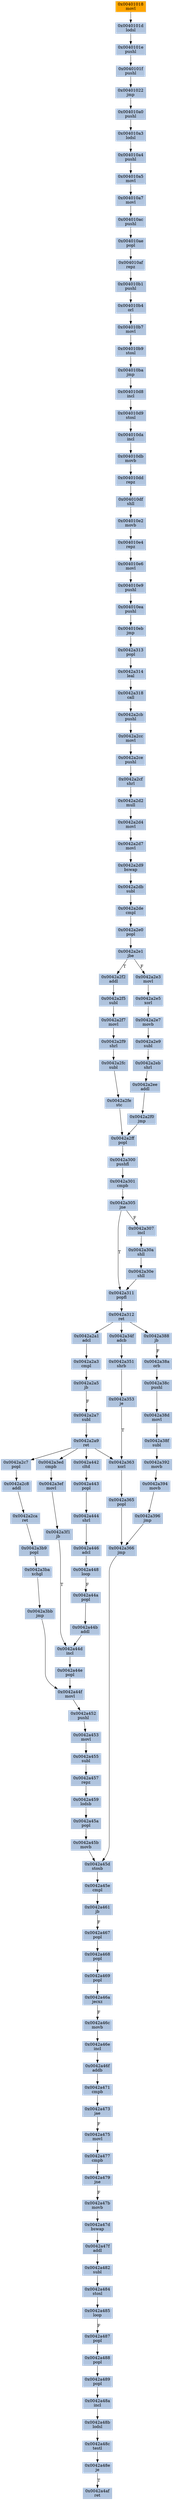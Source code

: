 strict digraph G {
	graph [bgcolor=transparent,
		name=G
	];
	node [color=lightsteelblue,
		fillcolor=lightsteelblue,
		shape=rectangle,
		style=filled
	];
	"0x004010e6"	[label="0x004010e6
movl"];
	"0x004010e9"	[label="0x004010e9
pushl"];
	"0x004010e6" -> "0x004010e9"	[color="#000000"];
	"0x004010a4"	[label="0x004010a4
pushl"];
	"0x004010a5"	[label="0x004010a5
movl"];
	"0x004010a4" -> "0x004010a5"	[color="#000000"];
	"0x0042a314"	[label="0x0042a314
leal"];
	"0x0042a318"	[label="0x0042a318
call"];
	"0x0042a314" -> "0x0042a318"	[color="#000000"];
	"0x0042a2cc"	[label="0x0042a2cc
movl"];
	"0x0042a2ce"	[label="0x0042a2ce
pushl"];
	"0x0042a2cc" -> "0x0042a2ce"	[color="#000000"];
	"0x0042a455"	[label="0x0042a455
subl"];
	"0x0042a457"	[label="0x0042a457
repz"];
	"0x0042a455" -> "0x0042a457"	[color="#000000"];
	"0x004010e4"	[label="0x004010e4
repz"];
	"0x004010e4" -> "0x004010e6"	[color="#000000"];
	"0x0042a2cf"	[label="0x0042a2cf
shrl"];
	"0x0042a2ce" -> "0x0042a2cf"	[color="#000000"];
	"0x0042a2d7"	[label="0x0042a2d7
movl"];
	"0x0042a2d9"	[label="0x0042a2d9
bswap"];
	"0x0042a2d7" -> "0x0042a2d9"	[color="#000000"];
	"0x0042a2f0"	[label="0x0042a2f0
jmp"];
	"0x0042a2ff"	[label="0x0042a2ff
popl"];
	"0x0042a2f0" -> "0x0042a2ff"	[color="#000000"];
	"0x0042a30e"	[label="0x0042a30e
shll"];
	"0x0042a311"	[label="0x0042a311
popfl"];
	"0x0042a30e" -> "0x0042a311"	[color="#000000"];
	"0x0042a467"	[label="0x0042a467
popl"];
	"0x0042a468"	[label="0x0042a468
popl"];
	"0x0042a467" -> "0x0042a468"	[color="#000000"];
	"0x0042a3ef"	[label="0x0042a3ef
movl"];
	"0x0042a3f1"	[label="0x0042a3f1
jb"];
	"0x0042a3ef" -> "0x0042a3f1"	[color="#000000"];
	"0x004010e2"	[label="0x004010e2
movb"];
	"0x004010e2" -> "0x004010e4"	[color="#000000"];
	"0x0042a488"	[label="0x0042a488
popl"];
	"0x0042a489"	[label="0x0042a489
popl"];
	"0x0042a488" -> "0x0042a489"	[color="#000000"];
	"0x0042a2a5"	[label="0x0042a2a5
jb"];
	"0x0042a2a7"	[label="0x0042a2a7
subl"];
	"0x0042a2a5" -> "0x0042a2a7"	[color="#000000",
		label=F];
	"0x0042a469"	[label="0x0042a469
popl"];
	"0x0042a46a"	[label="0x0042a46a
jecxz"];
	"0x0042a469" -> "0x0042a46a"	[color="#000000"];
	"0x0042a48c"	[label="0x0042a48c
testl"];
	"0x0042a48e"	[label="0x0042a48e
je"];
	"0x0042a48c" -> "0x0042a48e"	[color="#000000"];
	"0x0042a392"	[label="0x0042a392
movb"];
	"0x0042a394"	[label="0x0042a394
movb"];
	"0x0042a392" -> "0x0042a394"	[color="#000000"];
	"0x004010af"	[label="0x004010af
repz"];
	"0x004010b1"	[label="0x004010b1
pushl"];
	"0x004010af" -> "0x004010b1"	[color="#000000"];
	"0x0042a442"	[label="0x0042a442
cltd"];
	"0x0042a443"	[label="0x0042a443
popl"];
	"0x0042a442" -> "0x0042a443"	[color="#000000"];
	"0x0042a471"	[label="0x0042a471
cmpb"];
	"0x0042a473"	[label="0x0042a473
jae"];
	"0x0042a471" -> "0x0042a473"	[color="#000000"];
	"0x004010da"	[label="0x004010da
incl"];
	"0x004010db"	[label="0x004010db
movb"];
	"0x004010da" -> "0x004010db"	[color="#000000"];
	"0x004010b4"	[label="0x004010b4
orl"];
	"0x004010b1" -> "0x004010b4"	[color="#000000"];
	"0x0042a307"	[label="0x0042a307
incl"];
	"0x0042a30a"	[label="0x0042a30a
shll"];
	"0x0042a307" -> "0x0042a30a"	[color="#000000"];
	"0x0042a47b"	[label="0x0042a47b
movb"];
	"0x0042a47d"	[label="0x0042a47d
bswap"];
	"0x0042a47b" -> "0x0042a47d"	[color="#000000"];
	"0x0042a448"	[label="0x0042a448
loop"];
	"0x0042a44a"	[label="0x0042a44a
popl"];
	"0x0042a448" -> "0x0042a44a"	[color="#000000",
		label=F];
	"0x0042a468" -> "0x0042a469"	[color="#000000"];
	"0x0042a300"	[label="0x0042a300
pushfl"];
	"0x0042a301"	[label="0x0042a301
cmpb"];
	"0x0042a300" -> "0x0042a301"	[color="#000000"];
	"0x0042a38d"	[label="0x0042a38d
movl"];
	"0x0042a38f"	[label="0x0042a38f
subl"];
	"0x0042a38d" -> "0x0042a38f"	[color="#000000"];
	"0x0042a312"	[label="0x0042a312
ret"];
	"0x0042a2a1"	[label="0x0042a2a1
adcl"];
	"0x0042a312" -> "0x0042a2a1"	[color="#000000"];
	"0x0042a34f"	[label="0x0042a34f
adcb"];
	"0x0042a312" -> "0x0042a34f"	[color="#000000"];
	"0x0042a388"	[label="0x0042a388
jb"];
	"0x0042a312" -> "0x0042a388"	[color="#000000"];
	"0x004010dd"	[label="0x004010dd
repz"];
	"0x004010df"	[label="0x004010df
shll"];
	"0x004010dd" -> "0x004010df"	[color="#000000"];
	"0x00401022"	[label="0x00401022
jmp"];
	"0x004010a0"	[label="0x004010a0
pushl"];
	"0x00401022" -> "0x004010a0"	[color="#000000"];
	"0x0042a353"	[label="0x0042a353
je"];
	"0x0042a363"	[label="0x0042a363
xorl"];
	"0x0042a353" -> "0x0042a363"	[color="#000000",
		label=T];
	"0x0042a2d2"	[label="0x0042a2d2
mull"];
	"0x0042a2d4"	[label="0x0042a2d4
movl"];
	"0x0042a2d2" -> "0x0042a2d4"	[color="#000000"];
	"0x0040101d"	[label="0x0040101d
lodsl"];
	"0x0040101e"	[label="0x0040101e
pushl"];
	"0x0040101d" -> "0x0040101e"	[color="#000000"];
	"0x0042a459"	[label="0x0042a459
lodsb"];
	"0x0042a45a"	[label="0x0042a45a
popl"];
	"0x0042a459" -> "0x0042a45a"	[color="#000000"];
	"0x0042a2de"	[label="0x0042a2de
cmpl"];
	"0x0042a2e0"	[label="0x0042a2e0
popl"];
	"0x0042a2de" -> "0x0042a2e0"	[color="#000000"];
	"0x0042a2cb"	[label="0x0042a2cb
pushl"];
	"0x0042a318" -> "0x0042a2cb"	[color="#000000"];
	"0x0042a477"	[label="0x0042a477
cmpb"];
	"0x0042a479"	[label="0x0042a479
jne"];
	"0x0042a477" -> "0x0042a479"	[color="#000000"];
	"0x0042a38f" -> "0x0042a392"	[color="#000000"];
	"0x0042a44b"	[label="0x0042a44b
addl"];
	"0x0042a44a" -> "0x0042a44b"	[color="#000000"];
	"0x0042a2eb"	[label="0x0042a2eb
shrl"];
	"0x0042a2ee"	[label="0x0042a2ee
addl"];
	"0x0042a2eb" -> "0x0042a2ee"	[color="#000000"];
	"0x004010a7"	[label="0x004010a7
movl"];
	"0x004010a5" -> "0x004010a7"	[color="#000000"];
	"0x0042a482"	[label="0x0042a482
subl"];
	"0x0042a484"	[label="0x0042a484
stosl"];
	"0x0042a482" -> "0x0042a484"	[color="#000000"];
	"0x0042a38c"	[label="0x0042a38c
pushl"];
	"0x0042a38c" -> "0x0042a38d"	[color="#000000"];
	"0x0042a45b"	[label="0x0042a45b
movb"];
	"0x0042a45a" -> "0x0042a45b"	[color="#000000"];
	"0x0042a2f2"	[label="0x0042a2f2
addl"];
	"0x0042a2f5"	[label="0x0042a2f5
subl"];
	"0x0042a2f2" -> "0x0042a2f5"	[color="#000000"];
	"0x0042a46f"	[label="0x0042a46f
addb"];
	"0x0042a46f" -> "0x0042a471"	[color="#000000"];
	"0x0042a47f"	[label="0x0042a47f
addl"];
	"0x0042a47d" -> "0x0042a47f"	[color="#000000"];
	"0x004010a3"	[label="0x004010a3
lodsl"];
	"0x004010a0" -> "0x004010a3"	[color="#000000"];
	"0x0042a48a"	[label="0x0042a48a
incl"];
	"0x0042a489" -> "0x0042a48a"	[color="#000000"];
	"0x0042a38a"	[label="0x0042a38a
orb"];
	"0x0042a38a" -> "0x0042a38c"	[color="#000000"];
	"0x0042a2ca"	[label="0x0042a2ca
ret"];
	"0x0042a3b9"	[label="0x0042a3b9
popl"];
	"0x0042a2ca" -> "0x0042a3b9"	[color="#000000"];
	"0x0042a46c"	[label="0x0042a46c
movb"];
	"0x0042a46e"	[label="0x0042a46e
incl"];
	"0x0042a46c" -> "0x0042a46e"	[color="#000000"];
	"0x0042a2e1"	[label="0x0042a2e1
jbe"];
	"0x0042a2e0" -> "0x0042a2e1"	[color="#000000"];
	"0x0042a3ba"	[label="0x0042a3ba
xchgl"];
	"0x0042a3b9" -> "0x0042a3ba"	[color="#000000"];
	"0x0042a2c8"	[label="0x0042a2c8
addl"];
	"0x0042a2c8" -> "0x0042a2ca"	[color="#000000"];
	"0x004010df" -> "0x004010e2"	[color="#000000"];
	"0x0042a396"	[label="0x0042a396
jmp"];
	"0x0042a394" -> "0x0042a396"	[color="#000000"];
	"0x004010ac"	[label="0x004010ac
pushl"];
	"0x004010a7" -> "0x004010ac"	[color="#000000"];
	"0x0042a461"	[label="0x0042a461
jb"];
	"0x0042a461" -> "0x0042a467"	[color="#000000",
		label=F];
	"0x004010b7"	[label="0x004010b7
movl"];
	"0x004010b4" -> "0x004010b7"	[color="#000000"];
	"0x00401018"	[color=lightgrey,
		fillcolor=orange,
		label="0x00401018
movl"];
	"0x00401018" -> "0x0040101d"	[color="#000000"];
	"0x0042a44d"	[label="0x0042a44d
incl"];
	"0x0042a3f1" -> "0x0042a44d"	[color="#000000",
		label=T];
	"0x004010ae"	[label="0x004010ae
popl"];
	"0x004010ac" -> "0x004010ae"	[color="#000000"];
	"0x0042a2c7"	[label="0x0042a2c7
popl"];
	"0x0042a2c7" -> "0x0042a2c8"	[color="#000000"];
	"0x0042a44b" -> "0x0042a44d"	[color="#000000"];
	"0x004010ae" -> "0x004010af"	[color="#000000"];
	"0x0042a44e"	[label="0x0042a44e
popl"];
	"0x0042a44d" -> "0x0042a44e"	[color="#000000"];
	"0x0042a487"	[label="0x0042a487
popl"];
	"0x0042a487" -> "0x0042a488"	[color="#000000"];
	"0x0042a45e"	[label="0x0042a45e
cmpl"];
	"0x0042a45e" -> "0x0042a461"	[color="#000000"];
	"0x0042a2ee" -> "0x0042a2f0"	[color="#000000"];
	"0x004010ea"	[label="0x004010ea
pushl"];
	"0x004010e9" -> "0x004010ea"	[color="#000000"];
	"0x0042a4af"	[label="0x0042a4af
ret"];
	"0x0042a2e5"	[label="0x0042a2e5
xorl"];
	"0x0042a2e7"	[label="0x0042a2e7
movb"];
	"0x0042a2e5" -> "0x0042a2e7"	[color="#000000"];
	"0x0042a2f9"	[label="0x0042a2f9
shrl"];
	"0x0042a2fc"	[label="0x0042a2fc
subl"];
	"0x0042a2f9" -> "0x0042a2fc"	[color="#000000"];
	"0x0042a446"	[label="0x0042a446
adcl"];
	"0x0042a446" -> "0x0042a448"	[color="#000000"];
	"0x0042a3bb"	[label="0x0042a3bb
jmp"];
	"0x0042a44f"	[label="0x0042a44f
movl"];
	"0x0042a3bb" -> "0x0042a44f"	[color="#000000"];
	"0x0042a2d4" -> "0x0042a2d7"	[color="#000000"];
	"0x0042a48e" -> "0x0042a4af"	[color="#000000",
		label=T];
	"0x0040101f"	[label="0x0040101f
pushl"];
	"0x0040101e" -> "0x0040101f"	[color="#000000"];
	"0x0042a452"	[label="0x0042a452
pushl"];
	"0x0042a453"	[label="0x0042a453
movl"];
	"0x0042a452" -> "0x0042a453"	[color="#000000"];
	"0x0042a30a" -> "0x0042a30e"	[color="#000000"];
	"0x0042a3ed"	[label="0x0042a3ed
cmpb"];
	"0x0042a3ed" -> "0x0042a3ef"	[color="#000000"];
	"0x0042a479" -> "0x0042a47b"	[color="#000000",
		label=F];
	"0x0042a44e" -> "0x0042a44f"	[color="#000000"];
	"0x0042a453" -> "0x0042a455"	[color="#000000"];
	"0x004010eb"	[label="0x004010eb
jmp"];
	"0x004010ea" -> "0x004010eb"	[color="#000000"];
	"0x004010db" -> "0x004010dd"	[color="#000000"];
	"0x0042a2db"	[label="0x0042a2db
subl"];
	"0x0042a2d9" -> "0x0042a2db"	[color="#000000"];
	"0x0042a2f7"	[label="0x0042a2f7
movl"];
	"0x0042a2f5" -> "0x0042a2f7"	[color="#000000"];
	"0x0042a48b"	[label="0x0042a48b
lodsl"];
	"0x0042a48a" -> "0x0042a48b"	[color="#000000"];
	"0x0042a475"	[label="0x0042a475
movl"];
	"0x0042a473" -> "0x0042a475"	[color="#000000",
		label=F];
	"0x004010d8"	[label="0x004010d8
incl"];
	"0x004010d9"	[label="0x004010d9
stosl"];
	"0x004010d8" -> "0x004010d9"	[color="#000000"];
	"0x0042a444"	[label="0x0042a444
shrl"];
	"0x0042a443" -> "0x0042a444"	[color="#000000"];
	"0x004010d9" -> "0x004010da"	[color="#000000"];
	"0x0042a366"	[label="0x0042a366
jmp"];
	"0x0042a45d"	[label="0x0042a45d
stosb"];
	"0x0042a366" -> "0x0042a45d"	[color="#000000"];
	"0x0042a485"	[label="0x0042a485
loop"];
	"0x0042a485" -> "0x0042a487"	[color="#000000",
		label=F];
	"0x0042a396" -> "0x0042a366"	[color="#000000"];
	"0x0042a46a" -> "0x0042a46c"	[color="#000000",
		label=F];
	"0x0042a351"	[label="0x0042a351
shrb"];
	"0x0042a351" -> "0x0042a353"	[color="#000000"];
	"0x0042a2a3"	[label="0x0042a2a3
cmpl"];
	"0x0042a2a1" -> "0x0042a2a3"	[color="#000000"];
	"0x0042a2a9"	[label="0x0042a2a9
ret"];
	"0x0042a2a7" -> "0x0042a2a9"	[color="#000000"];
	"0x0042a44f" -> "0x0042a452"	[color="#000000"];
	"0x0042a2a9" -> "0x0042a442"	[color="#000000"];
	"0x0042a2a9" -> "0x0042a2c7"	[color="#000000"];
	"0x0042a2a9" -> "0x0042a3ed"	[color="#000000"];
	"0x0042a2a9" -> "0x0042a363"	[color="#000000"];
	"0x0042a305"	[label="0x0042a305
jne"];
	"0x0042a301" -> "0x0042a305"	[color="#000000"];
	"0x004010ba"	[label="0x004010ba
jmp"];
	"0x004010ba" -> "0x004010d8"	[color="#000000"];
	"0x0042a2ff" -> "0x0042a300"	[color="#000000"];
	"0x0040101f" -> "0x00401022"	[color="#000000"];
	"0x0042a457" -> "0x0042a459"	[color="#000000"];
	"0x0042a313"	[label="0x0042a313
popl"];
	"0x004010eb" -> "0x0042a313"	[color="#000000"];
	"0x0042a34f" -> "0x0042a351"	[color="#000000"];
	"0x0042a2e1" -> "0x0042a2f2"	[color="#000000",
		label=T];
	"0x0042a2e3"	[label="0x0042a2e3
movl"];
	"0x0042a2e1" -> "0x0042a2e3"	[color="#000000",
		label=F];
	"0x0042a3ba" -> "0x0042a3bb"	[color="#000000"];
	"0x0042a365"	[label="0x0042a365
popl"];
	"0x0042a363" -> "0x0042a365"	[color="#000000"];
	"0x0042a45b" -> "0x0042a45d"	[color="#000000"];
	"0x0042a444" -> "0x0042a446"	[color="#000000"];
	"0x0042a305" -> "0x0042a307"	[color="#000000",
		label=F];
	"0x0042a305" -> "0x0042a311"	[color="#000000",
		label=T];
	"0x0042a2e3" -> "0x0042a2e5"	[color="#000000"];
	"0x004010b9"	[label="0x004010b9
stosl"];
	"0x004010b7" -> "0x004010b9"	[color="#000000"];
	"0x0042a48b" -> "0x0042a48c"	[color="#000000"];
	"0x0042a388" -> "0x0042a38a"	[color="#000000",
		label=F];
	"0x0042a47f" -> "0x0042a482"	[color="#000000"];
	"0x0042a2db" -> "0x0042a2de"	[color="#000000"];
	"0x0042a2fe"	[label="0x0042a2fe
stc"];
	"0x0042a2fc" -> "0x0042a2fe"	[color="#000000"];
	"0x0042a475" -> "0x0042a477"	[color="#000000"];
	"0x0042a2e9"	[label="0x0042a2e9
subl"];
	"0x0042a2e7" -> "0x0042a2e9"	[color="#000000"];
	"0x0042a365" -> "0x0042a366"	[color="#000000"];
	"0x0042a2cb" -> "0x0042a2cc"	[color="#000000"];
	"0x0042a313" -> "0x0042a314"	[color="#000000"];
	"0x0042a311" -> "0x0042a312"	[color="#000000"];
	"0x0042a2e9" -> "0x0042a2eb"	[color="#000000"];
	"0x0042a2f7" -> "0x0042a2f9"	[color="#000000"];
	"0x0042a46e" -> "0x0042a46f"	[color="#000000"];
	"0x0042a484" -> "0x0042a485"	[color="#000000"];
	"0x0042a2cf" -> "0x0042a2d2"	[color="#000000"];
	"0x0042a2a3" -> "0x0042a2a5"	[color="#000000"];
	"0x0042a45d" -> "0x0042a45e"	[color="#000000"];
	"0x004010b9" -> "0x004010ba"	[color="#000000"];
	"0x0042a2fe" -> "0x0042a2ff"	[color="#000000"];
	"0x004010a3" -> "0x004010a4"	[color="#000000"];
}
